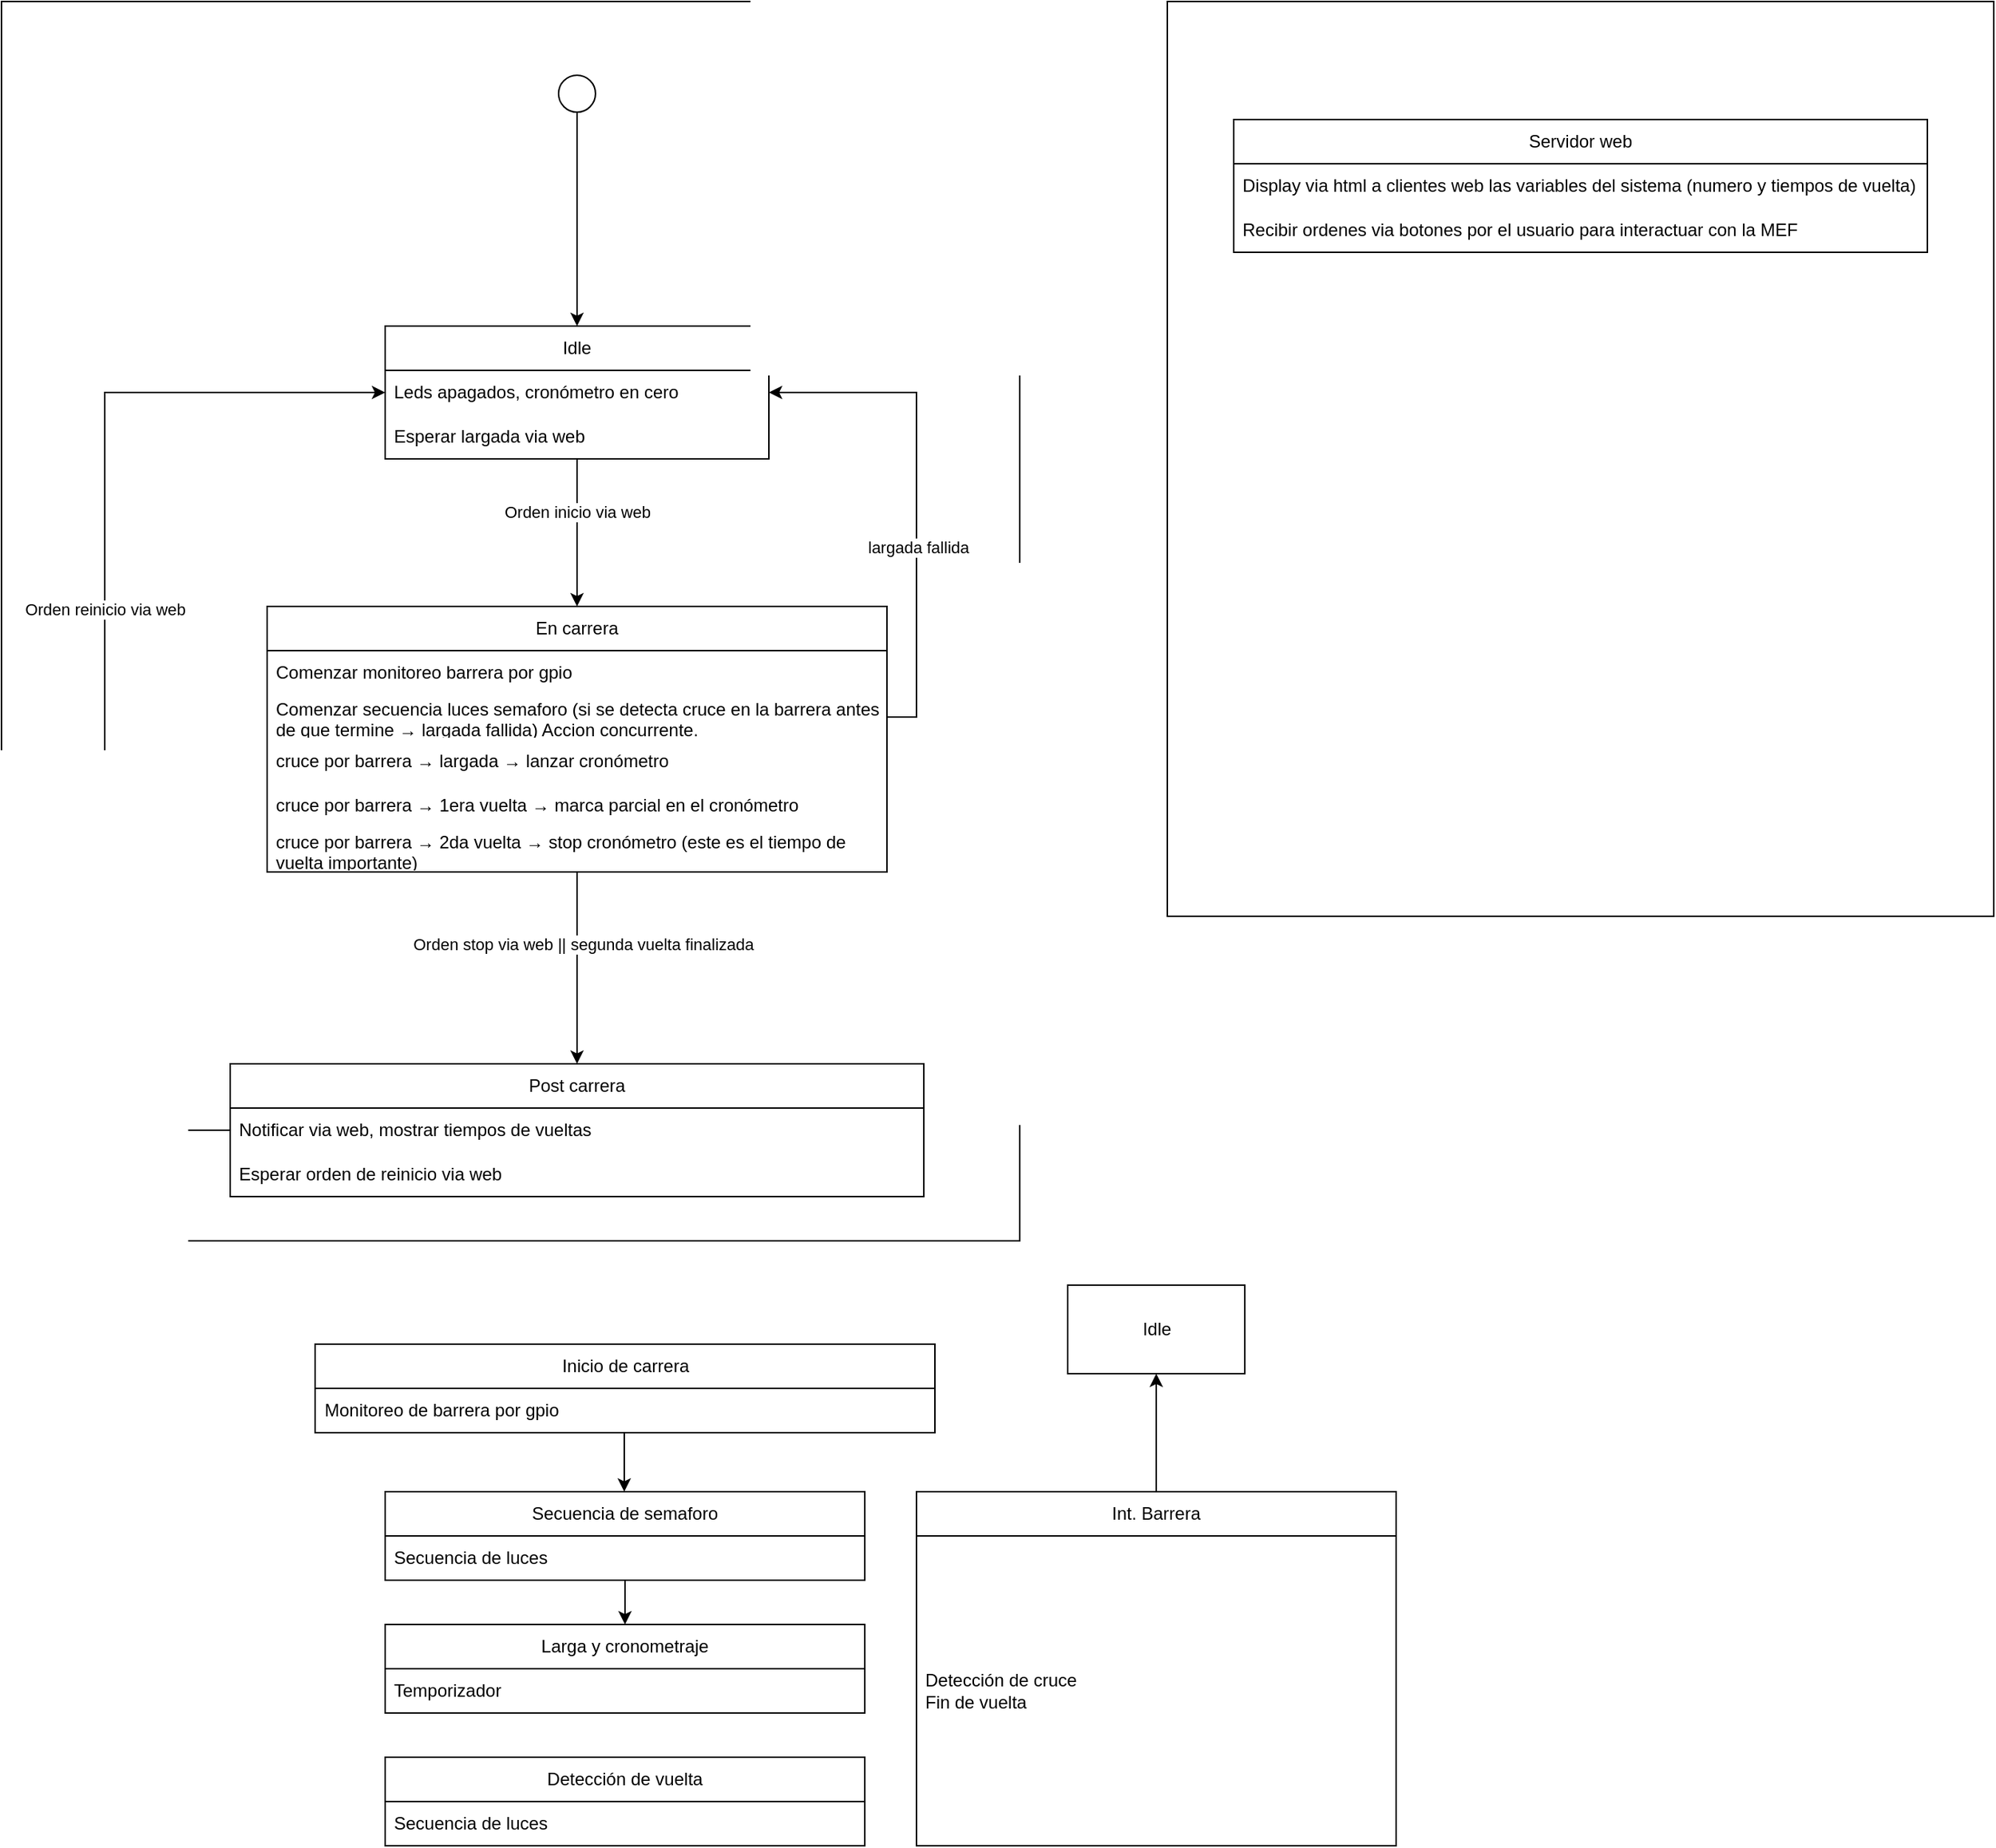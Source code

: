 <mxfile version="28.2.0">
  <diagram name="Página-1" id="lviDTIFXb_W2yym3O663">
    <mxGraphModel dx="1055" dy="1833" grid="1" gridSize="10" guides="1" tooltips="1" connect="1" arrows="1" fold="1" page="1" pageScale="1" pageWidth="827" pageHeight="1169" math="0" shadow="0">
      <root>
        <mxCell id="0" />
        <mxCell id="1" parent="0" />
        <mxCell id="4unAvjydzEAiDQlKmQjO-2" value="" style="rounded=0;whiteSpace=wrap;html=1;" vertex="1" parent="1">
          <mxGeometry x="840" y="-100" width="560" height="620" as="geometry" />
        </mxCell>
        <mxCell id="4unAvjydzEAiDQlKmQjO-1" value="" style="rounded=0;whiteSpace=wrap;html=1;" vertex="1" parent="1">
          <mxGeometry x="50" y="-100" width="690" height="840" as="geometry" />
        </mxCell>
        <mxCell id="p1c4hb0aj_vTKnvnIjJ4-22" style="edgeStyle=orthogonalEdgeStyle;rounded=0;orthogonalLoop=1;jettySize=auto;html=1;entryX=0.5;entryY=0;entryDx=0;entryDy=0;" parent="1" source="p1c4hb0aj_vTKnvnIjJ4-8" target="p1c4hb0aj_vTKnvnIjJ4-12" edge="1">
          <mxGeometry relative="1" as="geometry" />
        </mxCell>
        <mxCell id="p1c4hb0aj_vTKnvnIjJ4-23" value="Orden i&lt;span style=&quot;background-color: light-dark(#ffffff, var(--ge-dark-color, #121212)); color: light-dark(rgb(0, 0, 0), rgb(255, 255, 255));&quot;&gt;nicio via web&lt;/span&gt;" style="edgeLabel;html=1;align=center;verticalAlign=middle;resizable=0;points=[];" parent="p1c4hb0aj_vTKnvnIjJ4-22" vertex="1" connectable="0">
          <mxGeometry x="-0.295" relative="1" as="geometry">
            <mxPoint as="offset" />
          </mxGeometry>
        </mxCell>
        <mxCell id="p1c4hb0aj_vTKnvnIjJ4-8" value="Idle" style="swimlane;fontStyle=0;childLayout=stackLayout;horizontal=1;startSize=30;horizontalStack=0;resizeParent=1;resizeParentMax=0;resizeLast=0;collapsible=1;marginBottom=0;whiteSpace=wrap;html=1;" parent="1" vertex="1">
          <mxGeometry x="310" y="120" width="260" height="90" as="geometry" />
        </mxCell>
        <mxCell id="p1c4hb0aj_vTKnvnIjJ4-11" value="Leds apagados, cronómetro en cero" style="text;strokeColor=none;fillColor=none;align=left;verticalAlign=middle;spacingLeft=4;spacingRight=4;overflow=hidden;points=[[0,0.5],[1,0.5]];portConstraint=eastwest;rotatable=0;whiteSpace=wrap;html=1;" parent="p1c4hb0aj_vTKnvnIjJ4-8" vertex="1">
          <mxGeometry y="30" width="260" height="30" as="geometry" />
        </mxCell>
        <mxCell id="p1c4hb0aj_vTKnvnIjJ4-9" value="Esperar largada via web" style="text;strokeColor=none;fillColor=none;align=left;verticalAlign=middle;spacingLeft=4;spacingRight=4;overflow=hidden;points=[[0,0.5],[1,0.5]];portConstraint=eastwest;rotatable=0;whiteSpace=wrap;html=1;" parent="p1c4hb0aj_vTKnvnIjJ4-8" vertex="1">
          <mxGeometry y="60" width="260" height="30" as="geometry" />
        </mxCell>
        <mxCell id="p1c4hb0aj_vTKnvnIjJ4-24" style="edgeStyle=orthogonalEdgeStyle;rounded=0;orthogonalLoop=1;jettySize=auto;html=1;entryX=0.5;entryY=0;entryDx=0;entryDy=0;" parent="1" source="p1c4hb0aj_vTKnvnIjJ4-12" target="p1c4hb0aj_vTKnvnIjJ4-16" edge="1">
          <mxGeometry relative="1" as="geometry" />
        </mxCell>
        <mxCell id="p1c4hb0aj_vTKnvnIjJ4-25" value="Orden stop via web || segunda vuelta finalizada" style="edgeLabel;html=1;align=center;verticalAlign=middle;resizable=0;points=[];" parent="p1c4hb0aj_vTKnvnIjJ4-24" vertex="1" connectable="0">
          <mxGeometry x="-0.248" y="4" relative="1" as="geometry">
            <mxPoint as="offset" />
          </mxGeometry>
        </mxCell>
        <mxCell id="p1c4hb0aj_vTKnvnIjJ4-12" value="En carrera" style="swimlane;fontStyle=0;childLayout=stackLayout;horizontal=1;startSize=30;horizontalStack=0;resizeParent=1;resizeParentMax=0;resizeLast=0;collapsible=1;marginBottom=0;whiteSpace=wrap;html=1;" parent="1" vertex="1">
          <mxGeometry x="230" y="310" width="420" height="180" as="geometry" />
        </mxCell>
        <mxCell id="p1c4hb0aj_vTKnvnIjJ4-13" value="Comenzar monitoreo barrera por gpio" style="text;strokeColor=none;fillColor=none;align=left;verticalAlign=middle;spacingLeft=4;spacingRight=4;overflow=hidden;points=[[0,0.5],[1,0.5]];portConstraint=eastwest;rotatable=0;whiteSpace=wrap;html=1;" parent="p1c4hb0aj_vTKnvnIjJ4-12" vertex="1">
          <mxGeometry y="30" width="420" height="30" as="geometry" />
        </mxCell>
        <mxCell id="p1c4hb0aj_vTKnvnIjJ4-15" value="Comenzar secuencia&amp;nbsp;&lt;span style=&quot;background-color: transparent; color: light-dark(rgb(0, 0, 0), rgb(255, 255, 255));&quot;&gt;luces semaforo (si se detecta cruce en la barrera antes de que termine → largada fallida) Accion concurrente.&lt;/span&gt;" style="text;strokeColor=none;fillColor=none;align=left;verticalAlign=middle;spacingLeft=4;spacingRight=4;overflow=hidden;points=[[0,0.5],[1,0.5]];portConstraint=eastwest;rotatable=0;whiteSpace=wrap;html=1;" parent="p1c4hb0aj_vTKnvnIjJ4-12" vertex="1">
          <mxGeometry y="60" width="420" height="30" as="geometry" />
        </mxCell>
        <mxCell id="p1c4hb0aj_vTKnvnIjJ4-26" value="cruce por barrera → largada → lanzar cronómetro" style="text;strokeColor=none;fillColor=none;align=left;verticalAlign=middle;spacingLeft=4;spacingRight=4;overflow=hidden;points=[[0,0.5],[1,0.5]];portConstraint=eastwest;rotatable=0;whiteSpace=wrap;html=1;" parent="p1c4hb0aj_vTKnvnIjJ4-12" vertex="1">
          <mxGeometry y="90" width="420" height="30" as="geometry" />
        </mxCell>
        <mxCell id="p1c4hb0aj_vTKnvnIjJ4-27" value="cruce por barrera → 1era vuelta → marca parcial en el cronómetro" style="text;strokeColor=none;fillColor=none;align=left;verticalAlign=middle;spacingLeft=4;spacingRight=4;overflow=hidden;points=[[0,0.5],[1,0.5]];portConstraint=eastwest;rotatable=0;whiteSpace=wrap;html=1;" parent="p1c4hb0aj_vTKnvnIjJ4-12" vertex="1">
          <mxGeometry y="120" width="420" height="30" as="geometry" />
        </mxCell>
        <mxCell id="p1c4hb0aj_vTKnvnIjJ4-28" value="cruce por barrera → 2da vuelta → stop cronómetro (este es el tiempo de vuelta importante)" style="text;strokeColor=none;fillColor=none;align=left;verticalAlign=middle;spacingLeft=4;spacingRight=4;overflow=hidden;points=[[0,0.5],[1,0.5]];portConstraint=eastwest;rotatable=0;whiteSpace=wrap;html=1;" parent="p1c4hb0aj_vTKnvnIjJ4-12" vertex="1">
          <mxGeometry y="150" width="420" height="30" as="geometry" />
        </mxCell>
        <mxCell id="p1c4hb0aj_vTKnvnIjJ4-16" value="Post carrera" style="swimlane;fontStyle=0;childLayout=stackLayout;horizontal=1;startSize=30;horizontalStack=0;resizeParent=1;resizeParentMax=0;resizeLast=0;collapsible=1;marginBottom=0;whiteSpace=wrap;html=1;" parent="1" vertex="1">
          <mxGeometry x="205" y="620" width="470" height="90" as="geometry" />
        </mxCell>
        <mxCell id="p1c4hb0aj_vTKnvnIjJ4-18" value="Notificar via web, mostrar tiempos de vueltas&amp;nbsp;" style="text;strokeColor=none;fillColor=none;align=left;verticalAlign=middle;spacingLeft=4;spacingRight=4;overflow=hidden;points=[[0,0.5],[1,0.5]];portConstraint=eastwest;rotatable=0;whiteSpace=wrap;html=1;" parent="p1c4hb0aj_vTKnvnIjJ4-16" vertex="1">
          <mxGeometry y="30" width="470" height="30" as="geometry" />
        </mxCell>
        <mxCell id="p1c4hb0aj_vTKnvnIjJ4-19" value="Esperar orden de reinicio via web" style="text;strokeColor=none;fillColor=none;align=left;verticalAlign=middle;spacingLeft=4;spacingRight=4;overflow=hidden;points=[[0,0.5],[1,0.5]];portConstraint=eastwest;rotatable=0;whiteSpace=wrap;html=1;" parent="p1c4hb0aj_vTKnvnIjJ4-16" vertex="1">
          <mxGeometry y="60" width="470" height="30" as="geometry" />
        </mxCell>
        <mxCell id="p1c4hb0aj_vTKnvnIjJ4-20" style="edgeStyle=orthogonalEdgeStyle;rounded=0;orthogonalLoop=1;jettySize=auto;html=1;exitX=0;exitY=0.5;exitDx=0;exitDy=0;entryX=0;entryY=0.5;entryDx=0;entryDy=0;" parent="1" source="p1c4hb0aj_vTKnvnIjJ4-16" target="p1c4hb0aj_vTKnvnIjJ4-11" edge="1">
          <mxGeometry relative="1" as="geometry">
            <mxPoint x="370" y="665" as="sourcePoint" />
            <Array as="points">
              <mxPoint x="120" y="665" />
              <mxPoint x="120" y="165" />
            </Array>
          </mxGeometry>
        </mxCell>
        <mxCell id="p1c4hb0aj_vTKnvnIjJ4-21" value="Orden reinicio via web" style="edgeLabel;html=1;align=center;verticalAlign=middle;resizable=0;points=[];" parent="p1c4hb0aj_vTKnvnIjJ4-20" vertex="1" connectable="0">
          <mxGeometry x="0.131" relative="1" as="geometry">
            <mxPoint as="offset" />
          </mxGeometry>
        </mxCell>
        <mxCell id="p1c4hb0aj_vTKnvnIjJ4-29" style="edgeStyle=orthogonalEdgeStyle;rounded=0;orthogonalLoop=1;jettySize=auto;html=1;exitX=1;exitY=0.5;exitDx=0;exitDy=0;entryX=1;entryY=0.5;entryDx=0;entryDy=0;" parent="1" source="p1c4hb0aj_vTKnvnIjJ4-15" target="p1c4hb0aj_vTKnvnIjJ4-11" edge="1">
          <mxGeometry relative="1" as="geometry" />
        </mxCell>
        <mxCell id="p1c4hb0aj_vTKnvnIjJ4-30" value="largada fallida" style="edgeLabel;html=1;align=center;verticalAlign=middle;resizable=0;points=[];" parent="p1c4hb0aj_vTKnvnIjJ4-29" vertex="1" connectable="0">
          <mxGeometry x="-0.404" y="-1" relative="1" as="geometry">
            <mxPoint y="-34" as="offset" />
          </mxGeometry>
        </mxCell>
        <mxCell id="p1c4hb0aj_vTKnvnIjJ4-31" value="Servidor web" style="swimlane;fontStyle=0;childLayout=stackLayout;horizontal=1;startSize=30;horizontalStack=0;resizeParent=1;resizeParentMax=0;resizeLast=0;collapsible=1;marginBottom=0;whiteSpace=wrap;html=1;" parent="1" vertex="1">
          <mxGeometry x="885" y="-20" width="470" height="90" as="geometry" />
        </mxCell>
        <mxCell id="p1c4hb0aj_vTKnvnIjJ4-32" value="Display via html a clientes web las variables del sistema (numero y tiempos de vuelta)" style="text;strokeColor=none;fillColor=none;align=left;verticalAlign=middle;spacingLeft=4;spacingRight=4;overflow=hidden;points=[[0,0.5],[1,0.5]];portConstraint=eastwest;rotatable=0;whiteSpace=wrap;html=1;" parent="p1c4hb0aj_vTKnvnIjJ4-31" vertex="1">
          <mxGeometry y="30" width="470" height="30" as="geometry" />
        </mxCell>
        <mxCell id="p1c4hb0aj_vTKnvnIjJ4-33" value="Recibir ordenes via botones por el usuario para interactuar con la MEF" style="text;strokeColor=none;fillColor=none;align=left;verticalAlign=middle;spacingLeft=4;spacingRight=4;overflow=hidden;points=[[0,0.5],[1,0.5]];portConstraint=eastwest;rotatable=0;whiteSpace=wrap;html=1;" parent="p1c4hb0aj_vTKnvnIjJ4-31" vertex="1">
          <mxGeometry y="60" width="470" height="30" as="geometry" />
        </mxCell>
        <mxCell id="p1c4hb0aj_vTKnvnIjJ4-35" style="edgeStyle=orthogonalEdgeStyle;rounded=0;orthogonalLoop=1;jettySize=auto;html=1;entryX=0.5;entryY=0;entryDx=0;entryDy=0;" parent="1" source="p1c4hb0aj_vTKnvnIjJ4-34" target="p1c4hb0aj_vTKnvnIjJ4-8" edge="1">
          <mxGeometry relative="1" as="geometry" />
        </mxCell>
        <mxCell id="p1c4hb0aj_vTKnvnIjJ4-34" value="" style="ellipse;whiteSpace=wrap;html=1;aspect=fixed;" parent="1" vertex="1">
          <mxGeometry x="427.5" y="-50" width="25" height="25" as="geometry" />
        </mxCell>
        <mxCell id="4unAvjydzEAiDQlKmQjO-4" value="Inicio de carrera" style="swimlane;fontStyle=0;childLayout=stackLayout;horizontal=1;startSize=30;horizontalStack=0;resizeParent=1;resizeParentMax=0;resizeLast=0;collapsible=1;marginBottom=0;whiteSpace=wrap;html=1;" vertex="1" parent="1">
          <mxGeometry x="262.5" y="810" width="420" height="60" as="geometry" />
        </mxCell>
        <mxCell id="4unAvjydzEAiDQlKmQjO-5" value="Monitoreo de barrera por gpio&amp;nbsp;" style="text;strokeColor=none;fillColor=none;align=left;verticalAlign=middle;spacingLeft=4;spacingRight=4;overflow=hidden;points=[[0,0.5],[1,0.5]];portConstraint=eastwest;rotatable=0;whiteSpace=wrap;html=1;" vertex="1" parent="4unAvjydzEAiDQlKmQjO-4">
          <mxGeometry y="30" width="420" height="30" as="geometry" />
        </mxCell>
        <mxCell id="4unAvjydzEAiDQlKmQjO-21" style="edgeStyle=orthogonalEdgeStyle;rounded=0;orthogonalLoop=1;jettySize=auto;html=1;entryX=0.5;entryY=0;entryDx=0;entryDy=0;" edge="1" parent="1" source="4unAvjydzEAiDQlKmQjO-10" target="4unAvjydzEAiDQlKmQjO-14">
          <mxGeometry relative="1" as="geometry" />
        </mxCell>
        <mxCell id="4unAvjydzEAiDQlKmQjO-10" value="Secuencia de semaforo" style="swimlane;fontStyle=0;childLayout=stackLayout;horizontal=1;startSize=30;horizontalStack=0;resizeParent=1;resizeParentMax=0;resizeLast=0;collapsible=1;marginBottom=0;whiteSpace=wrap;html=1;" vertex="1" parent="1">
          <mxGeometry x="310" y="910" width="325" height="60" as="geometry" />
        </mxCell>
        <mxCell id="4unAvjydzEAiDQlKmQjO-11" value="Secuencia de luces" style="text;strokeColor=none;fillColor=none;align=left;verticalAlign=middle;spacingLeft=4;spacingRight=4;overflow=hidden;points=[[0,0.5],[1,0.5]];portConstraint=eastwest;rotatable=0;whiteSpace=wrap;html=1;" vertex="1" parent="4unAvjydzEAiDQlKmQjO-10">
          <mxGeometry y="30" width="325" height="30" as="geometry" />
        </mxCell>
        <mxCell id="4unAvjydzEAiDQlKmQjO-25" value="" style="edgeStyle=orthogonalEdgeStyle;rounded=0;orthogonalLoop=1;jettySize=auto;html=1;" edge="1" parent="1" source="4unAvjydzEAiDQlKmQjO-12" target="4unAvjydzEAiDQlKmQjO-24">
          <mxGeometry relative="1" as="geometry" />
        </mxCell>
        <mxCell id="4unAvjydzEAiDQlKmQjO-12" value="Int. Barrera" style="swimlane;fontStyle=0;childLayout=stackLayout;horizontal=1;startSize=30;horizontalStack=0;resizeParent=1;resizeParentMax=0;resizeLast=0;collapsible=1;marginBottom=0;whiteSpace=wrap;html=1;" vertex="1" parent="1">
          <mxGeometry x="670" y="910" width="325" height="240" as="geometry" />
        </mxCell>
        <mxCell id="4unAvjydzEAiDQlKmQjO-13" value="Detección de cruce&lt;div&gt;Fin de vuelta&lt;/div&gt;" style="text;strokeColor=none;fillColor=none;align=left;verticalAlign=middle;spacingLeft=4;spacingRight=4;overflow=hidden;points=[[0,0.5],[1,0.5]];portConstraint=eastwest;rotatable=0;whiteSpace=wrap;html=1;" vertex="1" parent="4unAvjydzEAiDQlKmQjO-12">
          <mxGeometry y="30" width="325" height="210" as="geometry" />
        </mxCell>
        <mxCell id="4unAvjydzEAiDQlKmQjO-14" value="Larga y cronometraje" style="swimlane;fontStyle=0;childLayout=stackLayout;horizontal=1;startSize=30;horizontalStack=0;resizeParent=1;resizeParentMax=0;resizeLast=0;collapsible=1;marginBottom=0;whiteSpace=wrap;html=1;" vertex="1" parent="1">
          <mxGeometry x="310" y="1000" width="325" height="60" as="geometry" />
        </mxCell>
        <mxCell id="4unAvjydzEAiDQlKmQjO-15" value="Temporizador" style="text;strokeColor=none;fillColor=none;align=left;verticalAlign=middle;spacingLeft=4;spacingRight=4;overflow=hidden;points=[[0,0.5],[1,0.5]];portConstraint=eastwest;rotatable=0;whiteSpace=wrap;html=1;" vertex="1" parent="4unAvjydzEAiDQlKmQjO-14">
          <mxGeometry y="30" width="325" height="30" as="geometry" />
        </mxCell>
        <mxCell id="4unAvjydzEAiDQlKmQjO-16" value="Detección de vuelta" style="swimlane;fontStyle=0;childLayout=stackLayout;horizontal=1;startSize=30;horizontalStack=0;resizeParent=1;resizeParentMax=0;resizeLast=0;collapsible=1;marginBottom=0;whiteSpace=wrap;html=1;" vertex="1" parent="1">
          <mxGeometry x="310" y="1090" width="325" height="60" as="geometry" />
        </mxCell>
        <mxCell id="4unAvjydzEAiDQlKmQjO-17" value="Secuencia de luces" style="text;strokeColor=none;fillColor=none;align=left;verticalAlign=middle;spacingLeft=4;spacingRight=4;overflow=hidden;points=[[0,0.5],[1,0.5]];portConstraint=eastwest;rotatable=0;whiteSpace=wrap;html=1;" vertex="1" parent="4unAvjydzEAiDQlKmQjO-16">
          <mxGeometry y="30" width="325" height="30" as="geometry" />
        </mxCell>
        <mxCell id="4unAvjydzEAiDQlKmQjO-19" style="edgeStyle=orthogonalEdgeStyle;rounded=0;orthogonalLoop=1;jettySize=auto;html=1;" edge="1" parent="1" source="4unAvjydzEAiDQlKmQjO-4">
          <mxGeometry relative="1" as="geometry">
            <mxPoint x="472" y="910" as="targetPoint" />
          </mxGeometry>
        </mxCell>
        <mxCell id="4unAvjydzEAiDQlKmQjO-24" value="Idle" style="whiteSpace=wrap;html=1;fontStyle=0;startSize=30;horizontal=1;" vertex="1" parent="1">
          <mxGeometry x="772.5" y="770" width="120" height="60" as="geometry" />
        </mxCell>
      </root>
    </mxGraphModel>
  </diagram>
</mxfile>
